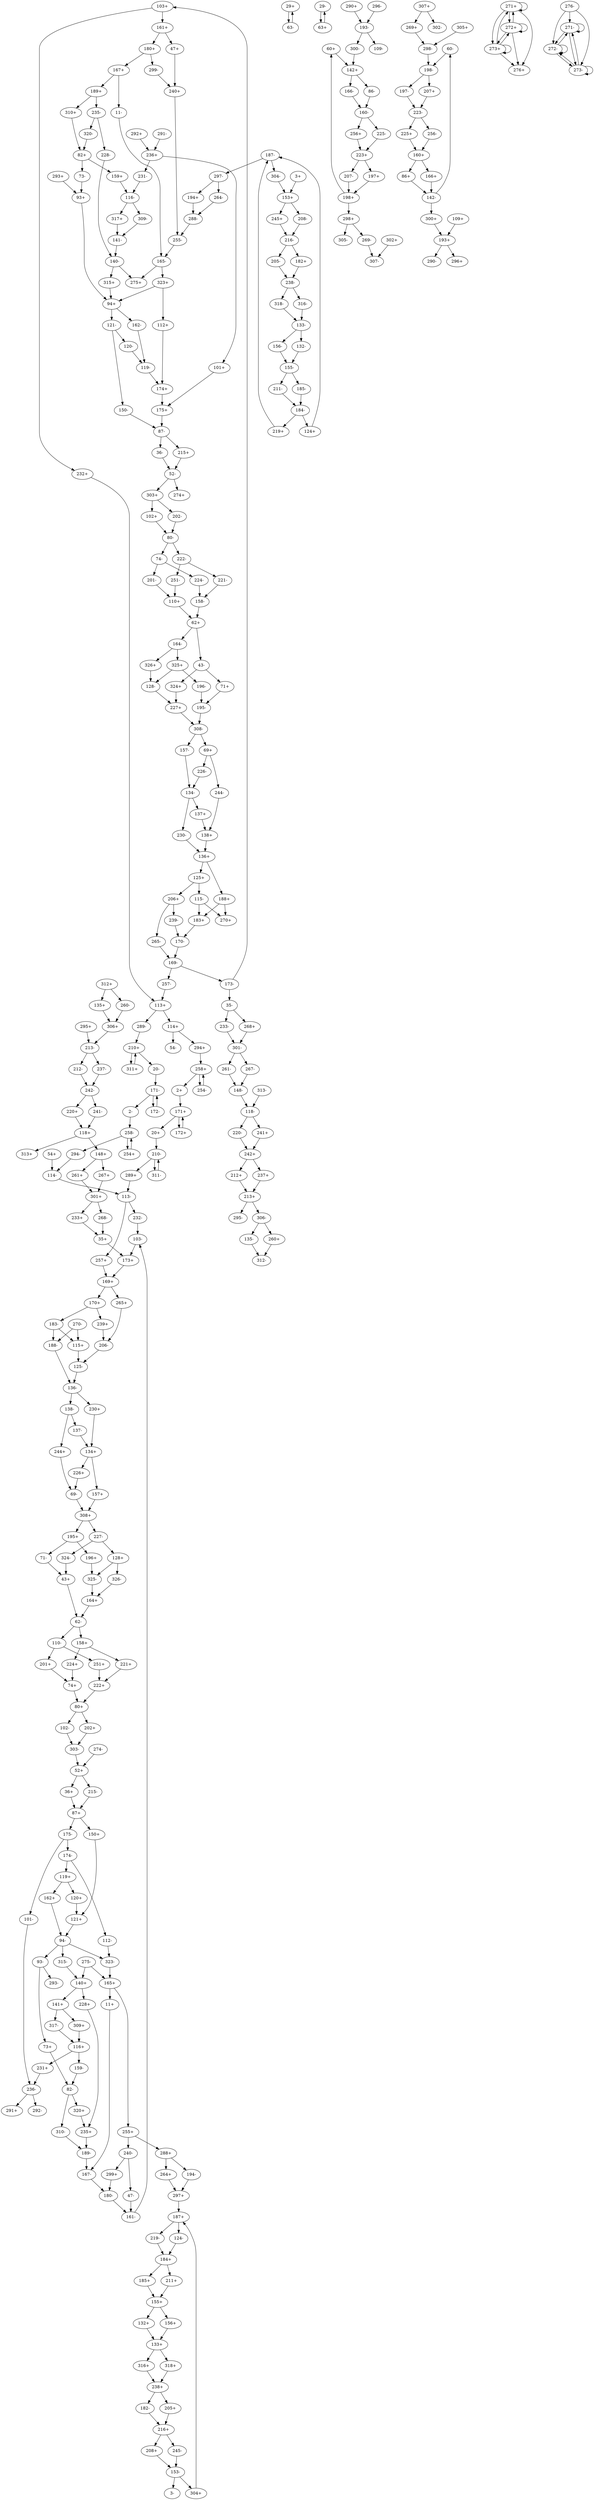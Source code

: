 digraph adj {
graph [k=96]
edge [d=-95]
"2+" [l=240573 C=7184182]
"2-" [l=240573 C=7184182]
"3+" [l=93533 C=2770626]
"3-" [l=93533 C=2770626]
"11+" [l=55262 C=1769229]
"11-" [l=55262 C=1769229]
"20+" [l=182832 C=5332879]
"20-" [l=182832 C=5332879]
"29+" [l=80436 C=2899230]
"29-" [l=80436 C=2899230]
"35+" [l=53883 C=1561784]
"35-" [l=53883 C=1561784]
"36+" [l=191 C=24377]
"36-" [l=191 C=24377]
"43+" [l=147 C=3822]
"43-" [l=147 C=3822]
"47+" [l=15602 C=498042]
"47-" [l=15602 C=498042]
"52+" [l=1041 C=234334]
"52-" [l=1041 C=234334]
"54+" [l=15542 C=446641]
"54-" [l=15542 C=446641]
"60+" [l=20684 C=495689]
"60-" [l=20684 C=495689]
"62+" [l=296 C=49986]
"62-" [l=296 C=49986]
"63+" [l=3945 C=124193]
"63-" [l=3945 C=124193]
"69+" [l=190 C=22055]
"69-" [l=190 C=22055]
"71+" [l=379 C=24739]
"71-" [l=379 C=24739]
"73+" [l=544 C=16933]
"73-" [l=544 C=16933]
"74+" [l=155 C=13458]
"74-" [l=155 C=13458]
"80+" [l=312 C=54861]
"80-" [l=312 C=54861]
"82+" [l=189 C=5382]
"82-" [l=189 C=5382]
"86+" [l=851 C=15718]
"86-" [l=851 C=15718]
"87+" [l=702 C=146781]
"87-" [l=702 C=146781]
"93+" [l=122 C=6885]
"93-" [l=122 C=6885]
"94+" [l=125 C=7650]
"94-" [l=125 C=7650]
"101+" [l=803 C=22778]
"101-" [l=803 C=22778]
"102+" [l=191 C=21484]
"102-" [l=191 C=21484]
"103+" [l=165 C=16739]
"103-" [l=165 C=16739]
"109+" [l=4464 C=92825]
"109-" [l=4464 C=92825]
"110+" [l=155 C=9534]
"110-" [l=155 C=9534]
"112+" [l=318 C=8568]
"112-" [l=318 C=8568]
"113+" [l=164 C=7919]
"113-" [l=164 C=7919]
"114+" [l=105 C=647]
"114-" [l=105 C=647]
"115+" [l=177 C=11069]
"115-" [l=177 C=11069]
"116+" [l=181 C=3989]
"116-" [l=181 C=3989]
"118+" [l=317 C=6399]
"118-" [l=317 C=6399]
"119+" [l=115 C=4433]
"119-" [l=115 C=4433]
"120+" [l=127 C=4005]
"120-" [l=127 C=4005]
"121+" [l=159 C=8989]
"121-" [l=159 C=8989]
"124+" [l=191 C=3716]
"124-" [l=191 C=3716]
"125+" [l=109 C=2559]
"125-" [l=109 C=2559]
"128+" [l=174 C=11414]
"128-" [l=174 C=11414]
"132+" [l=260 C=3991]
"132-" [l=260 C=3991]
"133+" [l=125 C=1876]
"133-" [l=125 C=1876]
"134+" [l=190 C=23743]
"134-" [l=190 C=23743]
"135+" [l=191 C=731]
"135-" [l=191 C=731]
"136+" [l=179 C=20440]
"136-" [l=179 C=20440]
"137+" [l=181 C=13712]
"137-" [l=181 C=13712]
"138+" [l=105 C=2220]
"138-" [l=105 C=2220]
"140+" [l=101 C=842]
"140-" [l=101 C=842]
"141+" [l=105 C=1140]
"141-" [l=105 C=1140]
"142+" [l=147 C=2252]
"142-" [l=147 C=2252]
"148+" [l=3434 C=67066]
"148-" [l=3434 C=67066]
"150+" [l=191 C=2446]
"150-" [l=191 C=2446]
"153+" [l=149 C=3294]
"153-" [l=149 C=3294]
"155+" [l=177 C=4097]
"155-" [l=177 C=4097]
"156+" [l=260 C=4231]
"156-" [l=260 C=4231]
"157+" [l=191 C=2750]
"157-" [l=191 C=2750]
"158+" [l=155 C=15276]
"158-" [l=155 C=15276]
"159+" [l=194 C=4153]
"159-" [l=194 C=4153]
"160+" [l=203 C=4792]
"160-" [l=203 C=4792]
"161+" [l=118 C=4715]
"161-" [l=118 C=4715]
"162+" [l=191 C=9636]
"162-" [l=191 C=9636]
"164+" [l=101 C=1445]
"164-" [l=101 C=1445]
"165+" [l=109 C=2541]
"165-" [l=109 C=2541]
"166+" [l=851 C=15554]
"166-" [l=851 C=15554]
"167+" [l=154 C=10803]
"167-" [l=154 C=10803]
"169+" [l=155 C=14779]
"169-" [l=155 C=14779]
"170+" [l=135 C=8760]
"170-" [l=135 C=8760]
"171+" [l=213 C=8955]
"171-" [l=213 C=8955]
"172+" [l=230 C=4868]
"172-" [l=230 C=4868]
"173+" [l=100 C=1203]
"173-" [l=100 C=1203]
"174+" [l=104 C=2295]
"174-" [l=104 C=2295]
"175+" [l=130 C=8925]
"175-" [l=130 C=8925]
"180+" [l=108 C=1852]
"180-" [l=108 C=1852]
"182+" [l=335 C=5649]
"182-" [l=335 C=5649]
"183+" [l=109 C=2322]
"183-" [l=109 C=2322]
"184+" [l=157 C=2775]
"184-" [l=157 C=2775]
"185+" [l=191 C=3124]
"185-" [l=191 C=3124]
"187+" [l=134 C=2649]
"187-" [l=134 C=2649]
"188+" [l=191 C=5946]
"188-" [l=191 C=5946]
"189+" [l=131 C=5783]
"189-" [l=131 C=5783]
"193+" [l=196 C=6802]
"193-" [l=196 C=6802]
"194+" [l=191 C=3281]
"194-" [l=191 C=3281]
"195+" [l=160 C=8216]
"195-" [l=160 C=8216]
"196+" [l=126 C=2877]
"196-" [l=126 C=2877]
"197+" [l=191 C=2195]
"197-" [l=191 C=2195]
"198+" [l=140 C=1422]
"198-" [l=140 C=1422]
"201+" [l=131 C=1985]
"201-" [l=131 C=1985]
"202+" [l=191 C=13527]
"202-" [l=191 C=13527]
"205+" [l=335 C=6381]
"205-" [l=335 C=6381]
"206+" [l=135 C=2714]
"206-" [l=135 C=2714]
"207+" [l=191 C=1863]
"207-" [l=191 C=1863]
"208+" [l=233 C=3047]
"208-" [l=233 C=3047]
"210+" [l=154 C=3635]
"210-" [l=154 C=3635]
"211+" [l=191 C=3809]
"211-" [l=191 C=3809]
"212+" [l=191 C=1622]
"212-" [l=191 C=1622]
"213+" [l=147 C=1857]
"213-" [l=147 C=1857]
"215+" [l=191 C=3670]
"215-" [l=191 C=3670]
"216+" [l=194 C=3680]
"216-" [l=194 C=3680]
"219+" [l=191 C=2569]
"219-" [l=191 C=2569]
"220+" [l=262 C=3871]
"220-" [l=262 C=3871]
"221+" [l=131 C=993]
"221-" [l=131 C=993]
"222+" [l=155 C=2997]
"222-" [l=155 C=2997]
"223+" [l=138 C=1468]
"223-" [l=138 C=1468]
"224+" [l=131 C=7070]
"224-" [l=131 C=7070]
"225+" [l=244 C=1930]
"225-" [l=244 C=1930]
"226+" [l=96 C=254]
"226-" [l=96 C=254]
"227+" [l=112 C=3948]
"227-" [l=112 C=3948]
"228+" [l=201 C=4451]
"228-" [l=201 C=4451]
"230+" [l=191 C=4918]
"230-" [l=191 C=4918]
"231+" [l=729 C=15171]
"231-" [l=729 C=15171]
"232+" [l=116 C=926]
"232-" [l=116 C=926]
"233+" [l=180 C=2224]
"233-" [l=180 C=2224]
"235+" [l=130 C=1833]
"235-" [l=130 C=1833]
"236+" [l=173 C=4445]
"236-" [l=173 C=4445]
"237+" [l=191 C=2222]
"237-" [l=191 C=2222]
"238+" [l=147 C=2342]
"238-" [l=147 C=2342]
"239+" [l=151 C=2288]
"239-" [l=151 C=2288]
"240+" [l=113 C=1871]
"240-" [l=113 C=1871]
"241+" [l=262 C=2560]
"241-" [l=262 C=2560]
"242+" [l=152 C=2810]
"242-" [l=152 C=2810]
"244+" [l=277 C=4379]
"244-" [l=277 C=4379]
"245+" [l=233 C=2223]
"245-" [l=233 C=2223]
"251+" [l=131 C=1350]
"251-" [l=131 C=1350]
"254+" [l=181 C=3056]
"254-" [l=181 C=3056]
"255+" [l=97 C=269]
"255-" [l=97 C=269]
"256+" [l=244 C=2538]
"256-" [l=244 C=2538]
"257+" [l=191 C=2356]
"257-" [l=191 C=2356]
"258+" [l=127 C=1158]
"258-" [l=127 C=1158]
"260+" [l=191 C=1073]
"260-" [l=191 C=1073]
"261+" [l=186 C=2487]
"261-" [l=186 C=2487]
"264+" [l=191 C=194]
"264-" [l=191 C=194]
"265+" [l=191 C=2783]
"265-" [l=191 C=2783]
"267+" [l=185 C=188]
"267-" [l=185 C=188]
"268+" [l=181 C=287]
"268-" [l=181 C=287]
"269+" [l=116 C=42]
"269-" [l=116 C=42]
"270+" [l=104 C=22]
"270-" [l=104 C=22]
"271+" [l=96 C=255]
"271-" [l=96 C=255]
"272+" [l=191 C=2846]
"272-" [l=191 C=2846]
"273+" [l=191 C=2272]
"273-" [l=191 C=2272]
"274+" [l=109 C=30]
"274-" [l=109 C=30]
"275+" [l=119 C=85]
"275-" [l=119 C=85]
"276+" [l=122 C=163]
"276-" [l=122 C=163]
"288+" [l=196792 C=5887671]
"288-" [l=196792 C=5887671]
"289+" [l=487898 C=13607419]
"289-" [l=487898 C=13607419]
"290+" [l=800859 C=19911584]
"290-" [l=800859 C=19911584]
"291+" [l=447686 C=11512840]
"291-" [l=447686 C=11512840]
"292+" [l=118348 C=3179938]
"292-" [l=118348 C=3179938]
"293+" [l=291094 C=7988822]
"293-" [l=291094 C=7988822]
"294+" [l=128187 C=3926319]
"294-" [l=128187 C=3926319]
"295+" [l=66217 C=1830985]
"295-" [l=66217 C=1830985]
"296+" [l=25212 C=390313]
"296-" [l=25212 C=390313]
"297+" [l=11785 C=348897]
"297-" [l=11785 C=348897]
"298+" [l=62808 C=1336373]
"298-" [l=62808 C=1336373]
"299+" [l=59802 C=1923664]
"299-" [l=59802 C=1923664]
"300+" [l=96570 C=2104876]
"300-" [l=96570 C=2104876]
"301+" [l=21010 C=592824]
"301-" [l=21010 C=592824]
"302+" [l=4840 C=77786]
"302-" [l=4840 C=77786]
"303+" [l=594 C=125180]
"303-" [l=594 C=125180]
"304+" [l=9263 C=277446]
"304-" [l=9263 C=277446]
"305+" [l=99317 C=2014734]
"305-" [l=99317 C=2014734]
"306+" [l=305636 C=6872949]
"306-" [l=305636 C=6872949]
"307+" [l=24558 C=352887]
"307-" [l=24558 C=352887]
"308+" [l=906 C=198831]
"308-" [l=906 C=198831]
"309+" [l=588 C=20007]
"309-" [l=588 C=20007]
"310+" [l=308 C=6638]
"310-" [l=308 C=6638]
"311+" [l=7054 C=136943]
"311-" [l=7054 C=136943]
"312+" [l=172074 C=3998848]
"312-" [l=172074 C=3998848]
"313+" [l=30615 C=489309]
"313-" [l=30615 C=489309]
"315+" [l=123 C=7140]
"315-" [l=123 C=7140]
"316+" [l=538 C=10141]
"316-" [l=538 C=10141]
"317+" [l=590 C=16822]
"317-" [l=590 C=16822]
"318+" [l=538 C=13030]
"318-" [l=538 C=13030]
"320+" [l=272 C=7546]
"320-" [l=272 C=7546]
"323+" [l=123 C=7140]
"323-" [l=123 C=7140]
"324+" [l=250 C=8151]
"324-" [l=250 C=8151]
"325+" [l=214 C=22849]
"325-" [l=214 C=22849]
"326+" [l=217 C=12753]
"326-" [l=217 C=12753]
"2+" -> "171+"
"2-" -> "258-"
"3+" -> "153+"
"11+" -> "167-"
"11-" -> "165-"
"20+" -> "210-"
"20-" -> "171-"
"29+" -> "63-" [d=-81]
"29-" -> "63+" [d=-85]
"35+" -> "173+"
"35-" -> "233-"
"35-" -> "268+"
"36+" -> "87+"
"36-" -> "52-"
"43+" -> "62-"
"43-" -> "71+"
"43-" -> "324+"
"47+" -> "240+"
"47-" -> "161-"
"52+" -> "36+"
"52+" -> "215-"
"52-" -> "274+"
"52-" -> "303+"
"54+" -> "114-"
"60+" -> "142+"
"60-" -> "198-"
"62+" -> "43-"
"62+" -> "164-"
"62-" -> "110-"
"62-" -> "158+"
"63+" -> "29-" [d=-81]
"63-" -> "29+" [d=-85]
"69+" -> "226-"
"69+" -> "244-"
"69-" -> "308+"
"71+" -> "195-"
"71-" -> "43+"
"73+" -> "82-"
"73-" -> "93+"
"74+" -> "80+"
"74-" -> "201-"
"74-" -> "224-"
"80+" -> "102-"
"80+" -> "202+"
"80-" -> "74-"
"80-" -> "222-"
"82+" -> "73-"
"82+" -> "159+"
"82-" -> "310-"
"82-" -> "320+"
"86+" -> "142-"
"86-" -> "160-"
"87+" -> "150+"
"87+" -> "175-"
"87-" -> "36-"
"87-" -> "215+"
"93+" -> "94+"
"93-" -> "73+"
"93-" -> "293-"
"94+" -> "121-"
"94+" -> "162-"
"94-" -> "93-"
"94-" -> "315-"
"94-" -> "323-"
"101+" -> "175+"
"101-" -> "236-"
"102+" -> "80-"
"102-" -> "303-"
"103+" -> "232+"
"103+" -> "161+"
"103-" -> "173+"
"109+" -> "193+"
"110+" -> "62+"
"110-" -> "201+"
"110-" -> "251+"
"112+" -> "174+"
"112-" -> "323-"
"113+" -> "289-"
"113+" -> "114+"
"113-" -> "232-"
"113-" -> "257+"
"114+" -> "54-"
"114+" -> "294+"
"114-" -> "113-"
"115+" -> "125-"
"115-" -> "270+"
"115-" -> "183+"
"116+" -> "159-"
"116+" -> "231+"
"116-" -> "309-"
"116-" -> "317+"
"118+" -> "148+"
"118+" -> "313+"
"118-" -> "220-"
"118-" -> "241+"
"119+" -> "120+"
"119+" -> "162+"
"119-" -> "174+"
"120+" -> "121+"
"120-" -> "119-"
"121+" -> "94-"
"121-" -> "120-"
"121-" -> "150-"
"124+" -> "187-"
"124-" -> "184+"
"125+" -> "115-"
"125+" -> "206+"
"125-" -> "136-"
"128+" -> "325-"
"128+" -> "326-"
"128-" -> "227+"
"132+" -> "133+"
"132-" -> "155-"
"133+" -> "316+"
"133+" -> "318+"
"133-" -> "132-"
"133-" -> "156-"
"134+" -> "157+"
"134+" -> "226+"
"134-" -> "137+"
"134-" -> "230-"
"135+" -> "306+"
"135-" -> "312-"
"136+" -> "188+"
"136+" -> "125+"
"136-" -> "230+"
"136-" -> "138-"
"137+" -> "138+"
"137-" -> "134+"
"138+" -> "136+"
"138-" -> "137-"
"138-" -> "244+"
"140+" -> "141+"
"140+" -> "228+"
"140-" -> "315+"
"140-" -> "275+"
"141+" -> "309+"
"141+" -> "317-"
"141-" -> "140-"
"142+" -> "86-"
"142+" -> "166-"
"142-" -> "60-"
"142-" -> "300+"
"148+" -> "261+"
"148+" -> "267+"
"148-" -> "118-"
"150+" -> "121+"
"150-" -> "87-"
"153+" -> "208-"
"153+" -> "245+"
"153-" -> "3-"
"153-" -> "304+"
"155+" -> "132+"
"155+" -> "156+"
"155-" -> "185-"
"155-" -> "211-"
"156+" -> "133+"
"156-" -> "155-"
"157+" -> "308+"
"157-" -> "134-"
"158+" -> "221+"
"158+" -> "224+"
"158-" -> "62+"
"159+" -> "116-"
"159-" -> "82-"
"160+" -> "86+"
"160+" -> "166+"
"160-" -> "225-"
"160-" -> "256+"
"161+" -> "47+"
"161+" -> "180+"
"161-" -> "103-"
"162+" -> "94-"
"162-" -> "119-"
"164+" -> "62-"
"164-" -> "325+"
"164-" -> "326+"
"165+" -> "11+"
"165+" -> "255+"
"165-" -> "323+"
"165-" -> "275+"
"166+" -> "142-"
"166-" -> "160-"
"167+" -> "11-"
"167+" -> "189+"
"167-" -> "180-"
"169+" -> "170+"
"169+" -> "265+"
"169-" -> "257-"
"169-" -> "173-"
"170+" -> "239+"
"170+" -> "183-"
"170-" -> "169-"
"171+" -> "20+"
"171+" -> "172+"
"171-" -> "2-"
"171-" -> "172-"
"172+" -> "171+"
"172-" -> "171-"
"173+" -> "169+"
"173-" -> "35-"
"173-" -> "103+"
"174+" -> "175+"
"174-" -> "112-"
"174-" -> "119+"
"175+" -> "87-"
"175-" -> "101-"
"175-" -> "174-"
"180+" -> "167+"
"180+" -> "299-"
"180-" -> "161-"
"182+" -> "238-"
"182-" -> "216+"
"183+" -> "170-"
"183-" -> "115+"
"183-" -> "188-"
"184+" -> "185+"
"184+" -> "211+"
"184-" -> "124+"
"184-" -> "219+"
"185+" -> "155+"
"185-" -> "184-"
"187+" -> "124-"
"187+" -> "219-"
"187-" -> "297-"
"187-" -> "304-"
"188+" -> "270+"
"188+" -> "183+"
"188-" -> "136-"
"189+" -> "235-"
"189+" -> "310+"
"189-" -> "167-"
"193+" -> "290-"
"193+" -> "296+"
"193-" -> "109-"
"193-" -> "300-"
"194+" -> "288-"
"194-" -> "297+"
"195+" -> "71-"
"195+" -> "196+"
"195-" -> "308-"
"196+" -> "325-"
"196-" -> "195-"
"197+" -> "198+"
"197-" -> "223-"
"198+" -> "60+"
"198+" -> "298+"
"198-" -> "197-"
"198-" -> "207+"
"201+" -> "74+"
"201-" -> "110+"
"202+" -> "303-"
"202-" -> "80-"
"205+" -> "216+"
"205-" -> "238-"
"206+" -> "239-"
"206+" -> "265-"
"206-" -> "125-"
"207+" -> "223-"
"207-" -> "198+"
"208+" -> "153-"
"208-" -> "216-"
"210+" -> "20-"
"210+" -> "311+"
"210-" -> "289+"
"210-" -> "311-"
"211+" -> "155+"
"211-" -> "184-"
"212+" -> "213+"
"212-" -> "242-"
"213+" -> "295-"
"213+" -> "306-"
"213-" -> "212-"
"213-" -> "237-"
"215+" -> "52-"
"215-" -> "87+"
"216+" -> "208+"
"216+" -> "245-"
"216-" -> "182+"
"216-" -> "205-"
"219+" -> "187-"
"219-" -> "184+"
"220+" -> "118+"
"220-" -> "242+"
"221+" -> "222+"
"221-" -> "158-"
"222+" -> "80+"
"222-" -> "221-"
"222-" -> "251-"
"223+" -> "197+"
"223+" -> "207-"
"223-" -> "225+"
"223-" -> "256-"
"224+" -> "74+"
"224-" -> "158-"
"225+" -> "160+"
"225-" -> "223+"
"226+" -> "69-"
"226-" -> "134-"
"227+" -> "308-"
"227-" -> "128+"
"227-" -> "324-"
"228+" -> "235+"
"228-" -> "140-"
"230+" -> "134+"
"230-" -> "136+"
"231+" -> "236-"
"231-" -> "116-"
"232+" -> "113+"
"232-" -> "103-"
"233+" -> "35+"
"233-" -> "301-"
"235+" -> "189-"
"235-" -> "228-"
"235-" -> "320-"
"236+" -> "101+"
"236+" -> "231-"
"236-" -> "291+"
"236-" -> "292-"
"237+" -> "213+"
"237-" -> "242-"
"238+" -> "182-"
"238+" -> "205+"
"238-" -> "316-"
"238-" -> "318-"
"239+" -> "206-"
"239-" -> "170-"
"240+" -> "255-"
"240-" -> "47-"
"240-" -> "299+"
"241+" -> "242+"
"241-" -> "118+"
"242+" -> "212+"
"242+" -> "237+"
"242-" -> "220+"
"242-" -> "241-"
"244+" -> "69-"
"244-" -> "138+"
"245+" -> "216-"
"245-" -> "153-"
"251+" -> "222+"
"251-" -> "110+"
"254+" -> "258-"
"254-" -> "258+"
"255+" -> "240-"
"255+" -> "288+"
"255-" -> "165-"
"256+" -> "223+"
"256-" -> "160+"
"257+" -> "169+"
"257-" -> "113+"
"258+" -> "2+"
"258+" -> "254-"
"258-" -> "254+"
"258-" -> "294-"
"260+" -> "312-"
"260-" -> "306+"
"261+" -> "301+"
"261-" -> "148-"
"264+" -> "297+"
"264-" -> "288-"
"265+" -> "206-"
"265-" -> "169-"
"267+" -> "301+"
"267-" -> "148-"
"268+" -> "301-"
"268-" -> "35+"
"269+" -> "298-"
"269-" -> "307-"
"270-" -> "115+"
"270-" -> "188-"
"271+" -> "271+"
"271+" -> "272+"
"271+" -> "273+"
"271+" -> "276+"
"271-" -> "271-"
"271-" -> "272-"
"271-" -> "273-"
"272+" -> "272+"
"272+" -> "273+"
"272+" -> "276+"
"272+" -> "271+"
"272-" -> "272-"
"272-" -> "273-"
"272-" -> "271-"
"273+" -> "272+"
"273+" -> "273+"
"273+" -> "276+"
"273+" -> "271+"
"273-" -> "272-"
"273-" -> "273-"
"273-" -> "271-"
"274-" -> "52+"
"275-" -> "140+"
"275-" -> "165+"
"276-" -> "272-"
"276-" -> "273-"
"276-" -> "271-"
"288+" -> "194-"
"288+" -> "264+"
"288-" -> "255-"
"289+" -> "113-"
"289-" -> "210+"
"290+" -> "193-"
"291-" -> "236+"
"292+" -> "236+"
"293+" -> "93+"
"294+" -> "258+"
"294-" -> "114-"
"295+" -> "213-"
"296-" -> "193-"
"297+" -> "187+"
"297-" -> "194+"
"297-" -> "264-"
"298+" -> "269-"
"298+" -> "305-"
"298-" -> "198-"
"299+" -> "180-"
"299-" -> "240+"
"300+" -> "193+"
"300-" -> "142+"
"301+" -> "233+"
"301+" -> "268-"
"301-" -> "261-"
"301-" -> "267-"
"302+" -> "307-"
"303+" -> "102+"
"303+" -> "202-"
"303-" -> "52+"
"304+" -> "187+"
"304-" -> "153+"
"305+" -> "298-"
"306+" -> "213-"
"306-" -> "135-"
"306-" -> "260+"
"307+" -> "269+"
"307+" -> "302-"
"308+" -> "195+"
"308+" -> "227-"
"308-" -> "69+"
"308-" -> "157-"
"309+" -> "116+"
"309-" -> "141-"
"310+" -> "82+"
"310-" -> "189-"
"311+" -> "210+"
"311-" -> "210-"
"312+" -> "135+"
"312+" -> "260-"
"313-" -> "118-"
"315+" -> "94+"
"315-" -> "140+"
"316+" -> "238+"
"316-" -> "133-"
"317+" -> "141-"
"317-" -> "116+"
"318+" -> "238+"
"318-" -> "133-"
"320+" -> "235+"
"320-" -> "82+"
"323+" -> "94+"
"323+" -> "112+"
"323-" -> "165+"
"324+" -> "227+"
"324-" -> "43+"
"325+" -> "128-"
"325+" -> "196-"
"325-" -> "164+"
"326+" -> "128-"
"326-" -> "164+"
}
